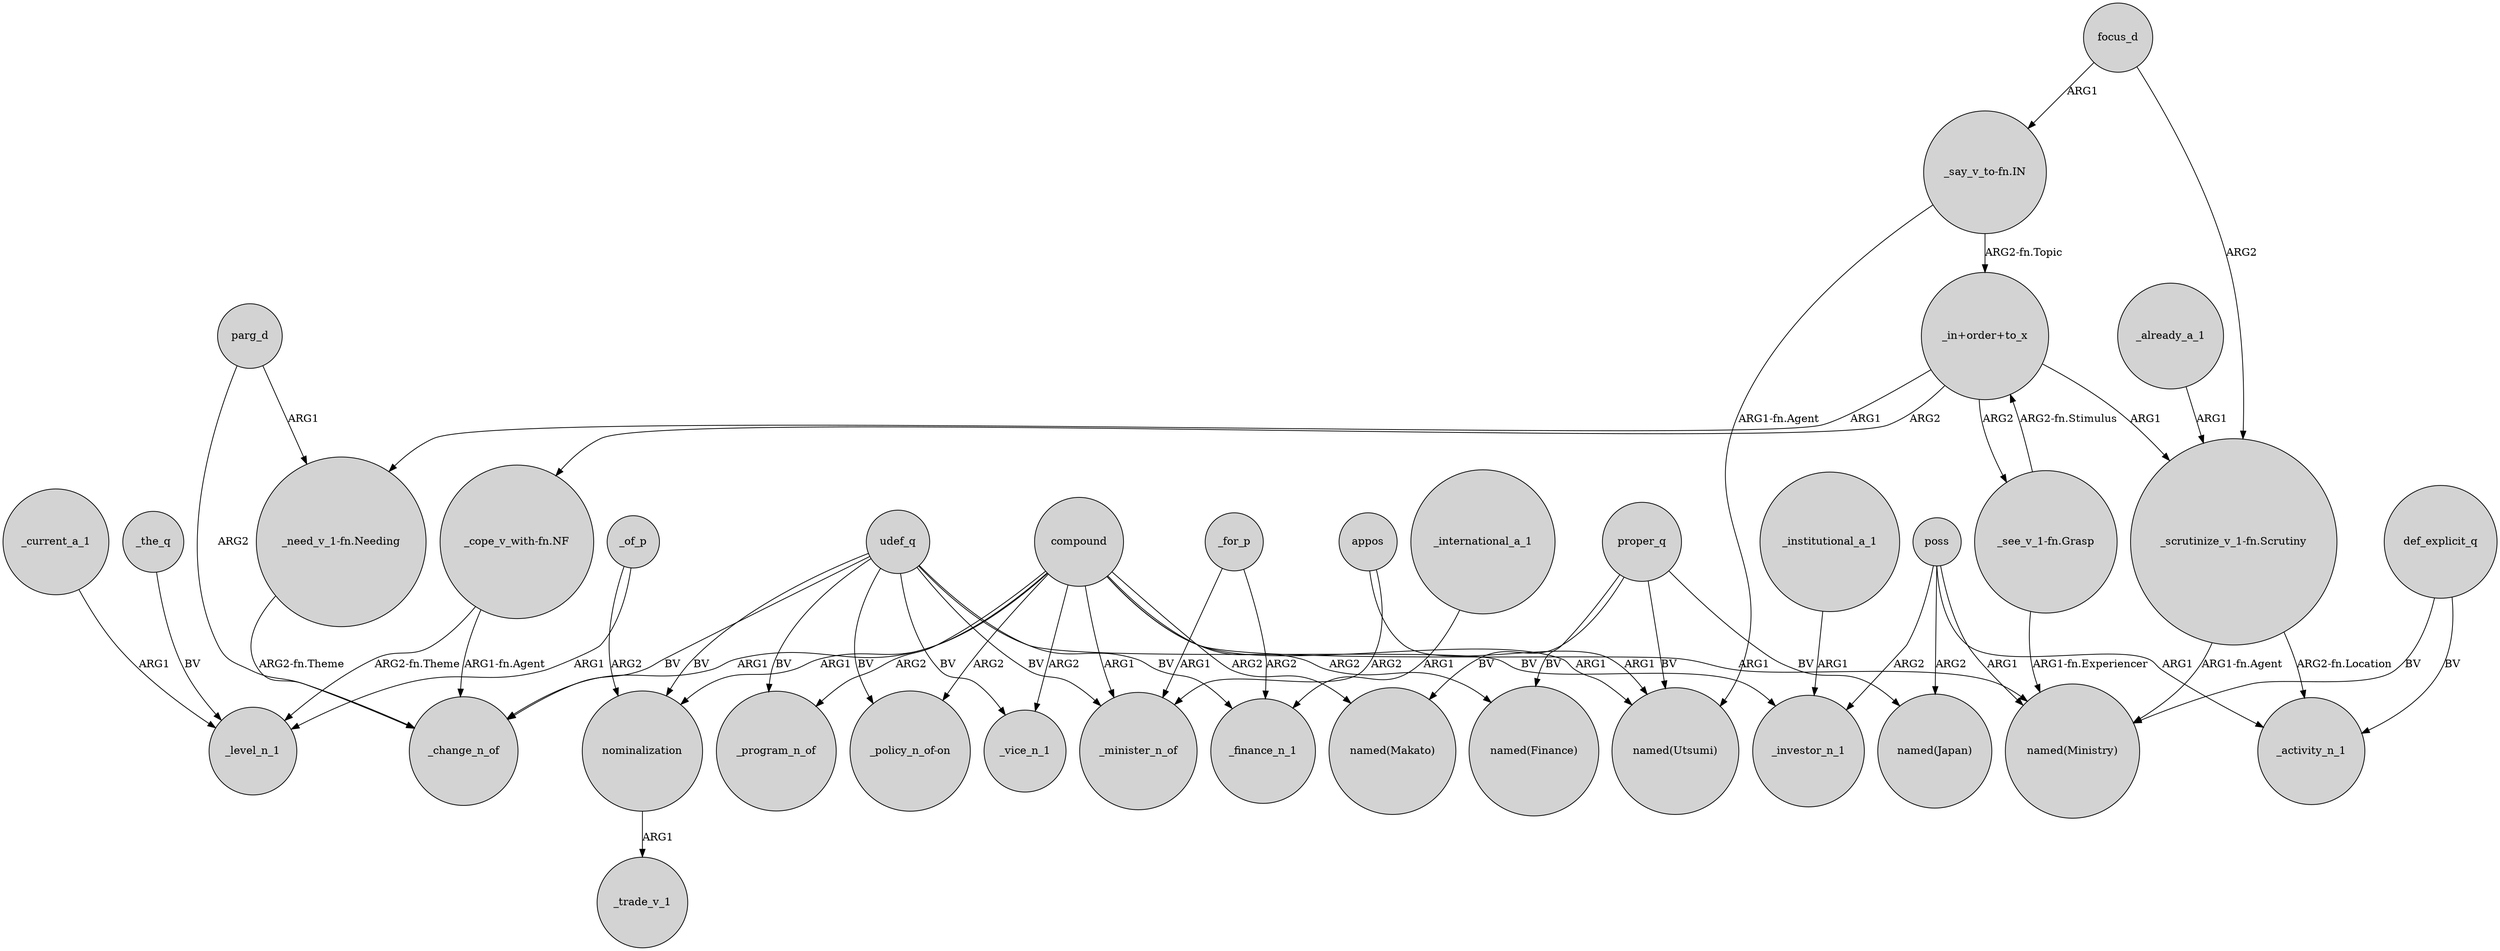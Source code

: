 digraph {
	node [shape=circle style=filled]
	"_cope_v_with-fn.NF" -> _level_n_1 [label="ARG2-fn.Theme"]
	"_need_v_1-fn.Needing" -> _change_n_of [label="ARG2-fn.Theme"]
	parg_d -> _change_n_of [label=ARG2]
	compound -> _program_n_of [label=ARG2]
	compound -> _vice_n_1 [label=ARG2]
	poss -> _investor_n_1 [label=ARG2]
	"_see_v_1-fn.Grasp" -> "_in+order+to_x" [label="ARG2-fn.Stimulus"]
	udef_q -> _investor_n_1 [label=BV]
	udef_q -> _finance_n_1 [label=BV]
	compound -> "named(Finance)" [label=ARG2]
	def_explicit_q -> "named(Ministry)" [label=BV]
	focus_d -> "_scrutinize_v_1-fn.Scrutiny" [label=ARG2]
	compound -> "named(Ministry)" [label=ARG1]
	appos -> "named(Utsumi)" [label=ARG1]
	def_explicit_q -> _activity_n_1 [label=BV]
	"_in+order+to_x" -> "_need_v_1-fn.Needing" [label=ARG1]
	compound -> "_policy_n_of-on" [label=ARG2]
	proper_q -> "named(Makato)" [label=BV]
	compound -> "named(Utsumi)" [label=ARG1]
	udef_q -> _program_n_of [label=BV]
	_current_a_1 -> _level_n_1 [label=ARG1]
	_the_q -> _level_n_1 [label=BV]
	udef_q -> "_policy_n_of-on" [label=BV]
	nominalization -> _trade_v_1 [label=ARG1]
	proper_q -> "named(Japan)" [label=BV]
	udef_q -> _vice_n_1 [label=BV]
	"_say_v_to-fn.IN" -> "_in+order+to_x" [label="ARG2-fn.Topic"]
	compound -> "named(Makato)" [label=ARG2]
	"_in+order+to_x" -> "_scrutinize_v_1-fn.Scrutiny" [label=ARG1]
	poss -> "named(Japan)" [label=ARG2]
	udef_q -> _change_n_of [label=BV]
	parg_d -> "_need_v_1-fn.Needing" [label=ARG1]
	poss -> _activity_n_1 [label=ARG1]
	_for_p -> _minister_n_of [label=ARG1]
	compound -> _minister_n_of [label=ARG1]
	_international_a_1 -> _finance_n_1 [label=ARG1]
	_of_p -> nominalization [label=ARG2]
	_institutional_a_1 -> _investor_n_1 [label=ARG1]
	compound -> _change_n_of [label=ARG1]
	proper_q -> "named(Finance)" [label=BV]
	_of_p -> _level_n_1 [label=ARG1]
	"_in+order+to_x" -> "_cope_v_with-fn.NF" [label=ARG2]
	_already_a_1 -> "_scrutinize_v_1-fn.Scrutiny" [label=ARG1]
	udef_q -> nominalization [label=BV]
	_for_p -> _finance_n_1 [label=ARG2]
	"_in+order+to_x" -> "_see_v_1-fn.Grasp" [label=ARG2]
	"_scrutinize_v_1-fn.Scrutiny" -> "named(Ministry)" [label="ARG1-fn.Agent"]
	udef_q -> _minister_n_of [label=BV]
	"_see_v_1-fn.Grasp" -> "named(Ministry)" [label="ARG1-fn.Experiencer"]
	"_cope_v_with-fn.NF" -> _change_n_of [label="ARG1-fn.Agent"]
	proper_q -> "named(Utsumi)" [label=BV]
	appos -> _minister_n_of [label=ARG2]
	poss -> "named(Ministry)" [label=ARG1]
	compound -> nominalization [label=ARG1]
	"_say_v_to-fn.IN" -> "named(Utsumi)" [label="ARG1-fn.Agent"]
	focus_d -> "_say_v_to-fn.IN" [label=ARG1]
	"_scrutinize_v_1-fn.Scrutiny" -> _activity_n_1 [label="ARG2-fn.Location"]
}
